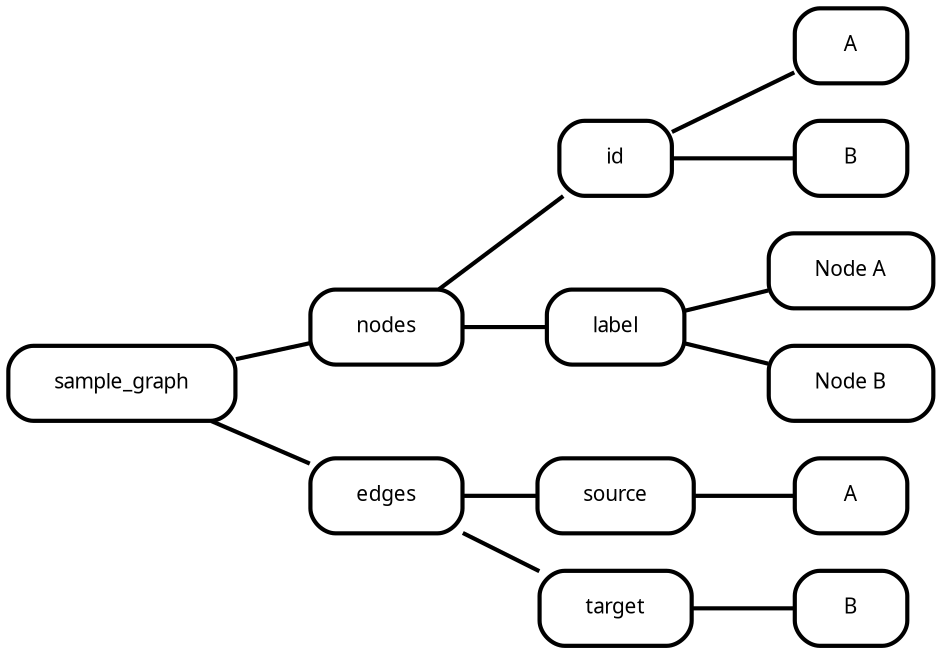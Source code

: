 digraph  {
rankdir=LR;
sample_graph [fillcolor="#fafafa", fontname="Fira Mono", fontsize=10, label=sample_graph, margin="0.3,0.1", penwidth="2.0", shape=box, style=rounded];
sample_graph__nodes [fillcolor="#fafafa", fontname="Fira Mono", fontsize=10, label=nodes, margin="0.3,0.1", penwidth="2.0", shape=box, style=rounded];
sample_graph__edges [fillcolor="#fafafa", fontname="Fira Mono", fontsize=10, label=edges, margin="0.3,0.1", penwidth="2.0", shape=box, style=rounded];
sample_graph__nodes__id [fillcolor="#fafafa", fontname="Fira Mono", fontsize=10, label=id, margin="0.3,0.1", penwidth="2.0", shape=box, style=rounded];
sample_graph__nodes__id__A [fillcolor="#fafafa", fontname="Fira Mono", fontsize=10, label=A, margin="0.3,0.1", penwidth="2.0", shape=box, style=rounded];
sample_graph__nodes__label [fillcolor="#fafafa", fontname="Fira Mono", fontsize=10, label=label, margin="0.3,0.1", penwidth="2.0", shape=box, style=rounded];
"sample_graph__nodes__label__Node A" [fillcolor="#fafafa", fontname="Fira Mono", fontsize=10, label="Node A", margin="0.3,0.1", penwidth="2.0", shape=box, style=rounded];
sample_graph__nodes__id__B [fillcolor="#fafafa", fontname="Fira Mono", fontsize=10, label=B, margin="0.3,0.1", penwidth="2.0", shape=box, style=rounded];
"sample_graph__nodes__label__Node B" [fillcolor="#fafafa", fontname="Fira Mono", fontsize=10, label="Node B", margin="0.3,0.1", penwidth="2.0", shape=box, style=rounded];
sample_graph__edges__source [fillcolor="#fafafa", fontname="Fira Mono", fontsize=10, label=source, margin="0.3,0.1", penwidth="2.0", shape=box, style=rounded];
sample_graph__edges__source__A [fillcolor="#fafafa", fontname="Fira Mono", fontsize=10, label=A, margin="0.3,0.1", penwidth="2.0", shape=box, style=rounded];
sample_graph__edges__target [fillcolor="#fafafa", fontname="Fira Mono", fontsize=10, label=target, margin="0.3,0.1", penwidth="2.0", shape=box, style=rounded];
sample_graph__edges__target__B [fillcolor="#fafafa", fontname="Fira Mono", fontsize=10, label=B, margin="0.3,0.1", penwidth="2.0", shape=box, style=rounded];
sample_graph -> sample_graph__nodes  [arrowhead=none, key=0, penwidth="2.0"];
sample_graph -> sample_graph__edges  [arrowhead=none, key=0, penwidth="2.0"];
sample_graph__nodes -> sample_graph__nodes__id  [arrowhead=none, key=0, penwidth="2.0"];
sample_graph__nodes -> sample_graph__nodes__label  [arrowhead=none, key=0, penwidth="2.0"];
sample_graph__edges -> sample_graph__edges__source  [arrowhead=none, key=0, penwidth="2.0"];
sample_graph__edges -> sample_graph__edges__target  [arrowhead=none, key=0, penwidth="2.0"];
sample_graph__nodes__id -> sample_graph__nodes__id__A  [arrowhead=none, key=0, penwidth="2.0"];
sample_graph__nodes__id -> sample_graph__nodes__id__B  [arrowhead=none, key=0, penwidth="2.0"];
sample_graph__nodes__label -> "sample_graph__nodes__label__Node A"  [arrowhead=none, key=0, penwidth="2.0"];
sample_graph__nodes__label -> "sample_graph__nodes__label__Node B"  [arrowhead=none, key=0, penwidth="2.0"];
sample_graph__edges__source -> sample_graph__edges__source__A  [arrowhead=none, key=0, penwidth="2.0"];
sample_graph__edges__target -> sample_graph__edges__target__B  [arrowhead=none, key=0, penwidth="2.0"];
}
